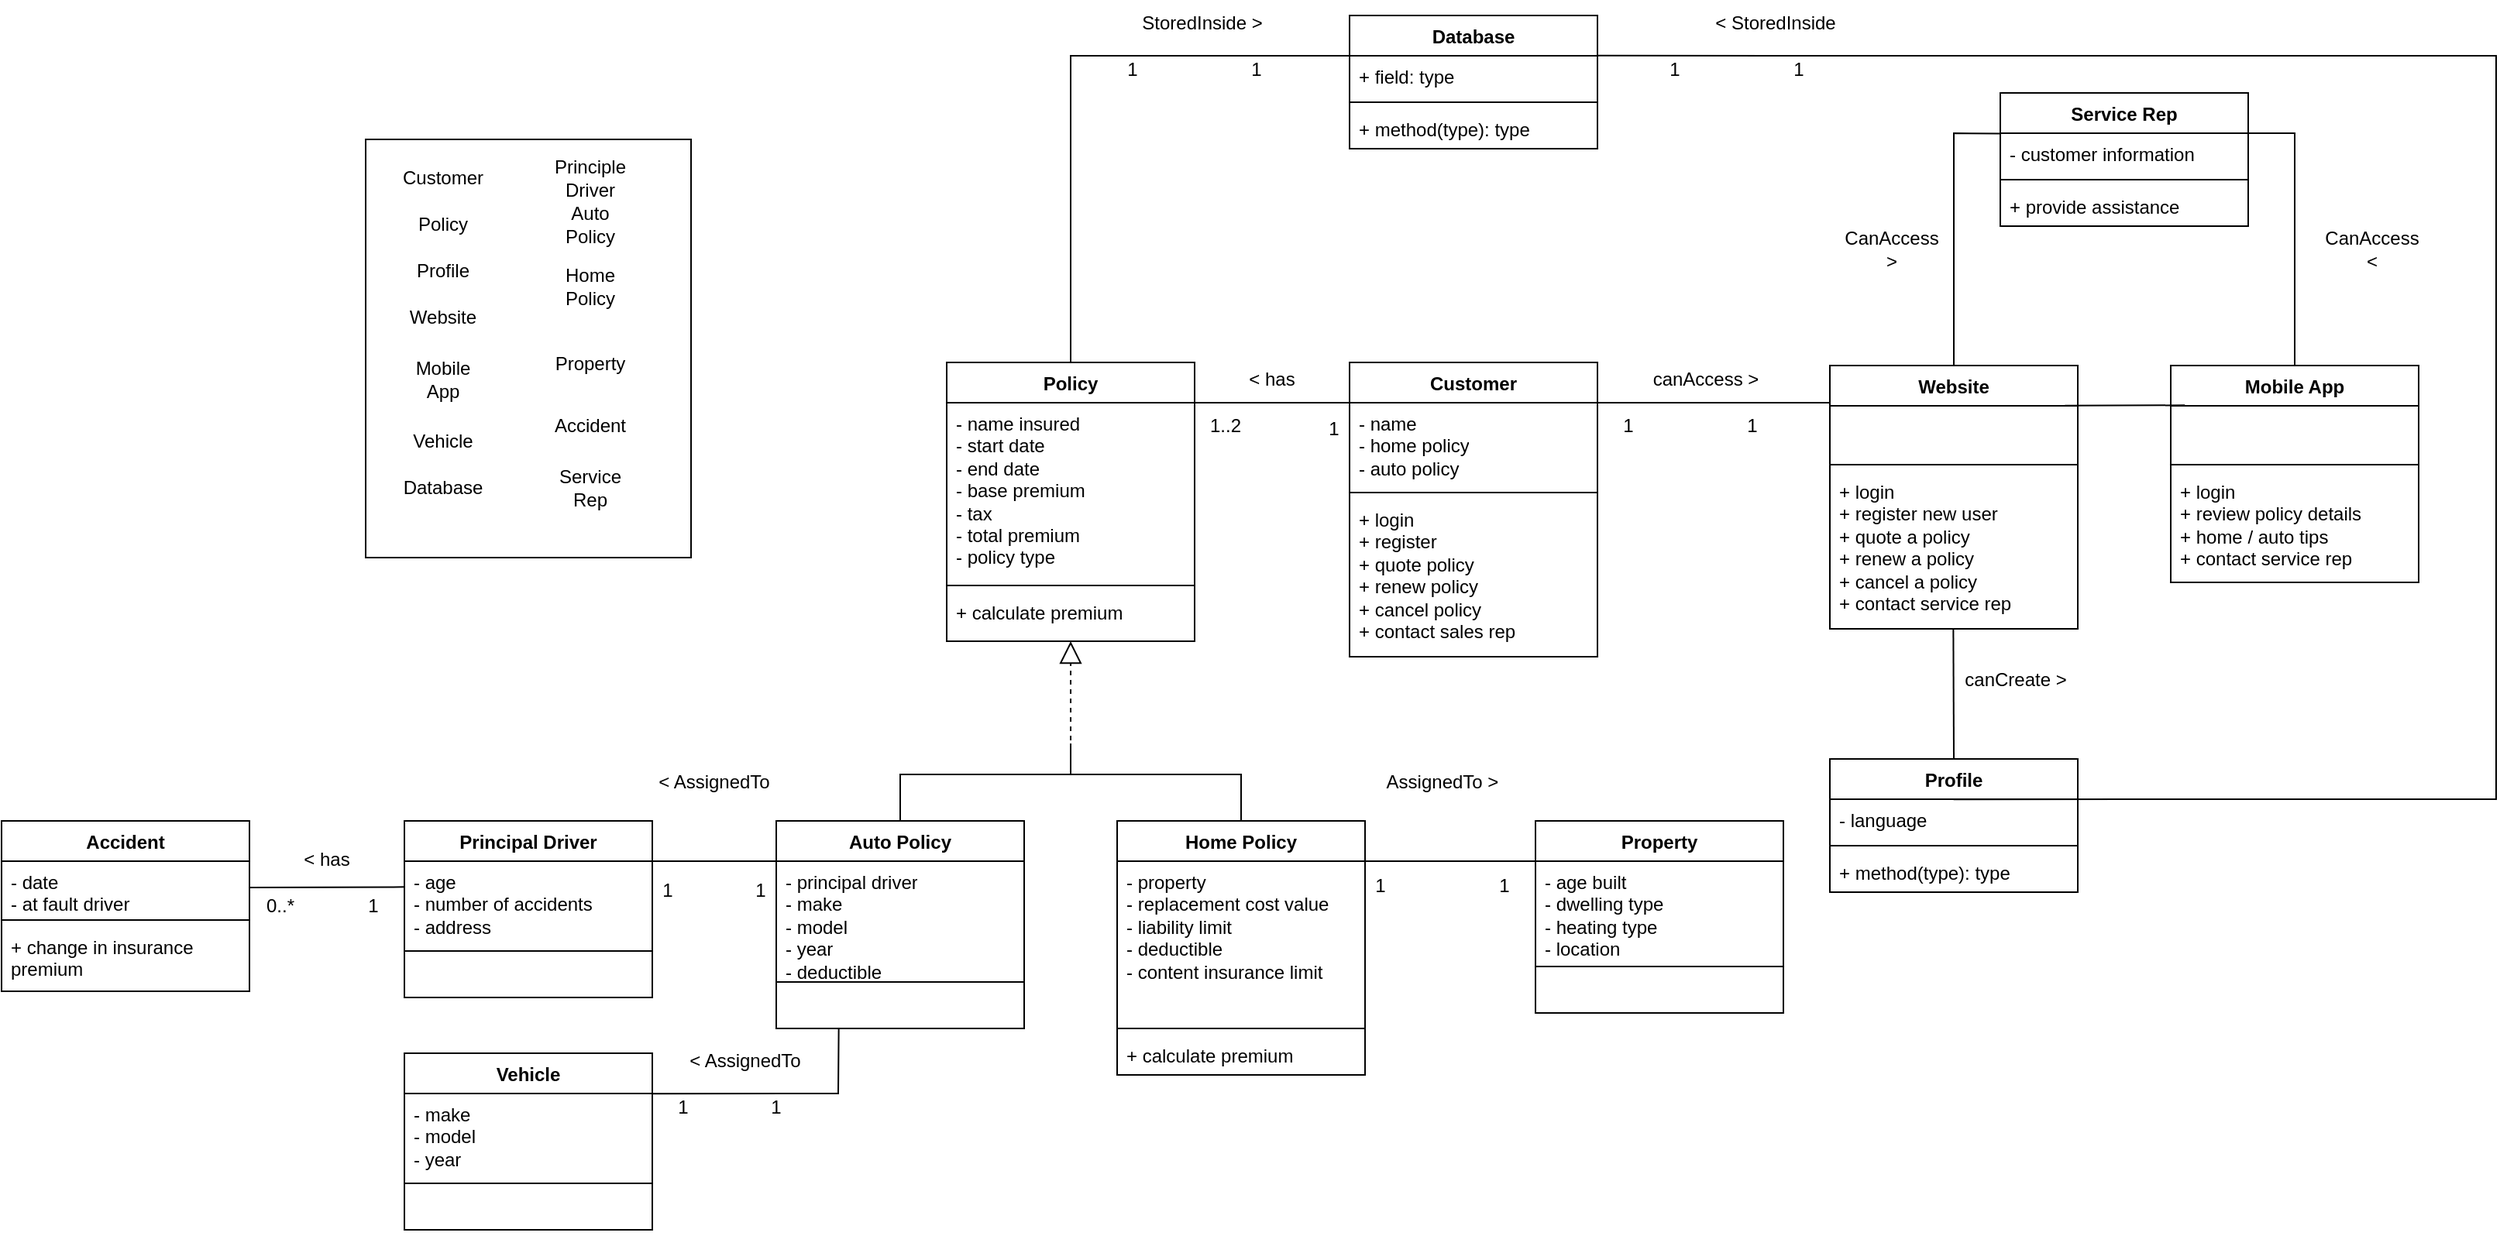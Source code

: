 <mxfile version="24.8.4">
  <diagram name="Page-1" id="Me7U7_8mTwCqDnl7A9CH">
    <mxGraphModel grid="1" page="1" gridSize="10" guides="1" tooltips="1" connect="1" arrows="1" fold="1" pageScale="1" pageWidth="850" pageHeight="1100" math="0" shadow="0">
      <root>
        <mxCell id="0" />
        <mxCell id="1" parent="0" />
        <mxCell id="Oie51b7RRHgQ4mlDYI3o-1" value="" style="rounded=0;whiteSpace=wrap;html=1;" vertex="1" parent="1">
          <mxGeometry x="545" y="-40" width="210" height="270" as="geometry" />
        </mxCell>
        <mxCell id="Oie51b7RRHgQ4mlDYI3o-2" value="Customer" style="text;html=1;align=center;verticalAlign=middle;whiteSpace=wrap;rounded=0;" vertex="1" parent="1">
          <mxGeometry x="565" y="-30" width="60" height="30" as="geometry" />
        </mxCell>
        <mxCell id="Oie51b7RRHgQ4mlDYI3o-3" value="Policy" style="text;html=1;align=center;verticalAlign=middle;whiteSpace=wrap;rounded=0;" vertex="1" parent="1">
          <mxGeometry x="565" width="60" height="30" as="geometry" />
        </mxCell>
        <mxCell id="Oie51b7RRHgQ4mlDYI3o-4" value="Profile" style="text;html=1;align=center;verticalAlign=middle;whiteSpace=wrap;rounded=0;" vertex="1" parent="1">
          <mxGeometry x="565" y="30" width="60" height="30" as="geometry" />
        </mxCell>
        <mxCell id="Oie51b7RRHgQ4mlDYI3o-6" value="Website" style="text;html=1;align=center;verticalAlign=middle;whiteSpace=wrap;rounded=0;" vertex="1" parent="1">
          <mxGeometry x="565" y="60" width="60" height="30" as="geometry" />
        </mxCell>
        <mxCell id="Oie51b7RRHgQ4mlDYI3o-8" value="Mobile App" style="text;html=1;align=center;verticalAlign=middle;whiteSpace=wrap;rounded=0;" vertex="1" parent="1">
          <mxGeometry x="565" y="100" width="60" height="30" as="geometry" />
        </mxCell>
        <mxCell id="Oie51b7RRHgQ4mlDYI3o-10" value="Vehicle" style="text;html=1;align=center;verticalAlign=middle;whiteSpace=wrap;rounded=0;" vertex="1" parent="1">
          <mxGeometry x="565" y="140" width="60" height="30" as="geometry" />
        </mxCell>
        <mxCell id="Oie51b7RRHgQ4mlDYI3o-11" value="Database" style="text;html=1;align=center;verticalAlign=middle;whiteSpace=wrap;rounded=0;" vertex="1" parent="1">
          <mxGeometry x="565" y="170" width="60" height="30" as="geometry" />
        </mxCell>
        <mxCell id="Oie51b7RRHgQ4mlDYI3o-15" value="Principle Driver" style="text;html=1;align=center;verticalAlign=middle;whiteSpace=wrap;rounded=0;" vertex="1" parent="1">
          <mxGeometry x="660" y="-30" width="60" height="30" as="geometry" />
        </mxCell>
        <mxCell id="Oie51b7RRHgQ4mlDYI3o-16" value="Service Rep" style="text;html=1;align=center;verticalAlign=middle;whiteSpace=wrap;rounded=0;" vertex="1" parent="1">
          <mxGeometry x="660" y="170" width="60" height="30" as="geometry" />
        </mxCell>
        <mxCell id="Oie51b7RRHgQ4mlDYI3o-17" value="Auto Policy" style="text;html=1;align=center;verticalAlign=middle;whiteSpace=wrap;rounded=0;" vertex="1" parent="1">
          <mxGeometry x="660" width="60" height="30" as="geometry" />
        </mxCell>
        <mxCell id="Oie51b7RRHgQ4mlDYI3o-18" value="Home Policy" style="text;html=1;align=center;verticalAlign=middle;whiteSpace=wrap;rounded=0;" vertex="1" parent="1">
          <mxGeometry x="660" y="40" width="60" height="30" as="geometry" />
        </mxCell>
        <mxCell id="Oie51b7RRHgQ4mlDYI3o-20" value="Property" style="text;html=1;align=center;verticalAlign=middle;whiteSpace=wrap;rounded=0;" vertex="1" parent="1">
          <mxGeometry x="660" y="90" width="60" height="30" as="geometry" />
        </mxCell>
        <mxCell id="Oie51b7RRHgQ4mlDYI3o-21" value="Accident" style="text;html=1;align=center;verticalAlign=middle;whiteSpace=wrap;rounded=0;" vertex="1" parent="1">
          <mxGeometry x="660" y="130" width="60" height="30" as="geometry" />
        </mxCell>
        <mxCell id="Oie51b7RRHgQ4mlDYI3o-22" value="Policy" style="swimlane;fontStyle=1;align=center;verticalAlign=top;childLayout=stackLayout;horizontal=1;startSize=26;horizontalStack=0;resizeParent=1;resizeParentMax=0;resizeLast=0;collapsible=1;marginBottom=0;whiteSpace=wrap;html=1;" vertex="1" parent="1">
          <mxGeometry x="920" y="104" width="160" height="180" as="geometry" />
        </mxCell>
        <mxCell id="Oie51b7RRHgQ4mlDYI3o-23" value="&lt;div&gt;- name insured&lt;/div&gt;&lt;div&gt;- start date&lt;/div&gt;&lt;div&gt;- end date&lt;/div&gt;&lt;div&gt;- base premium&lt;/div&gt;&lt;div&gt;- tax&lt;/div&gt;&lt;div&gt;- total premium&lt;/div&gt;&lt;div&gt;- policy type&lt;br&gt;&lt;/div&gt;" style="text;strokeColor=none;fillColor=none;align=left;verticalAlign=top;spacingLeft=4;spacingRight=4;overflow=hidden;rotatable=0;points=[[0,0.5],[1,0.5]];portConstraint=eastwest;whiteSpace=wrap;html=1;" vertex="1" parent="Oie51b7RRHgQ4mlDYI3o-22">
          <mxGeometry y="26" width="160" height="114" as="geometry" />
        </mxCell>
        <mxCell id="Oie51b7RRHgQ4mlDYI3o-24" value="" style="line;strokeWidth=1;fillColor=none;align=left;verticalAlign=middle;spacingTop=-1;spacingLeft=3;spacingRight=3;rotatable=0;labelPosition=right;points=[];portConstraint=eastwest;strokeColor=inherit;" vertex="1" parent="Oie51b7RRHgQ4mlDYI3o-22">
          <mxGeometry y="140" width="160" height="8" as="geometry" />
        </mxCell>
        <mxCell id="Oie51b7RRHgQ4mlDYI3o-25" value="+ calculate premium" style="text;strokeColor=none;fillColor=none;align=left;verticalAlign=top;spacingLeft=4;spacingRight=4;overflow=hidden;rotatable=0;points=[[0,0.5],[1,0.5]];portConstraint=eastwest;whiteSpace=wrap;html=1;" vertex="1" parent="Oie51b7RRHgQ4mlDYI3o-22">
          <mxGeometry y="148" width="160" height="32" as="geometry" />
        </mxCell>
        <mxCell id="Oie51b7RRHgQ4mlDYI3o-26" value="Customer" style="swimlane;fontStyle=1;align=center;verticalAlign=top;childLayout=stackLayout;horizontal=1;startSize=26;horizontalStack=0;resizeParent=1;resizeParentMax=0;resizeLast=0;collapsible=1;marginBottom=0;whiteSpace=wrap;html=1;" vertex="1" parent="1">
          <mxGeometry x="1180" y="104" width="160" height="190" as="geometry" />
        </mxCell>
        <mxCell id="Oie51b7RRHgQ4mlDYI3o-27" value="&lt;div&gt;- name&lt;br&gt;&lt;/div&gt;&lt;div&gt;- home policy&lt;/div&gt;&lt;div&gt;- auto policy&lt;br&gt;&lt;/div&gt;&lt;div&gt;&lt;br&gt;&lt;/div&gt;&lt;div&gt;&lt;br&gt;&lt;/div&gt;" style="text;strokeColor=none;fillColor=none;align=left;verticalAlign=top;spacingLeft=4;spacingRight=4;overflow=hidden;rotatable=0;points=[[0,0.5],[1,0.5]];portConstraint=eastwest;whiteSpace=wrap;html=1;" vertex="1" parent="Oie51b7RRHgQ4mlDYI3o-26">
          <mxGeometry y="26" width="160" height="54" as="geometry" />
        </mxCell>
        <mxCell id="Oie51b7RRHgQ4mlDYI3o-28" value="" style="line;strokeWidth=1;fillColor=none;align=left;verticalAlign=middle;spacingTop=-1;spacingLeft=3;spacingRight=3;rotatable=0;labelPosition=right;points=[];portConstraint=eastwest;strokeColor=inherit;" vertex="1" parent="Oie51b7RRHgQ4mlDYI3o-26">
          <mxGeometry y="80" width="160" height="8" as="geometry" />
        </mxCell>
        <mxCell id="Oie51b7RRHgQ4mlDYI3o-29" value="&lt;div&gt;+ login&lt;/div&gt;&lt;div&gt;+ register&lt;/div&gt;&lt;div&gt;+ quote policy&lt;/div&gt;&lt;div&gt;+ renew policy&lt;br&gt;&lt;/div&gt;&lt;div&gt;+ cancel policy&lt;/div&gt;+ contact sales rep" style="text;strokeColor=none;fillColor=none;align=left;verticalAlign=top;spacingLeft=4;spacingRight=4;overflow=hidden;rotatable=0;points=[[0,0.5],[1,0.5]];portConstraint=eastwest;whiteSpace=wrap;html=1;" vertex="1" parent="Oie51b7RRHgQ4mlDYI3o-26">
          <mxGeometry y="88" width="160" height="102" as="geometry" />
        </mxCell>
        <mxCell id="Oie51b7RRHgQ4mlDYI3o-30" value="Profile" style="swimlane;fontStyle=1;align=center;verticalAlign=top;childLayout=stackLayout;horizontal=1;startSize=26;horizontalStack=0;resizeParent=1;resizeParentMax=0;resizeLast=0;collapsible=1;marginBottom=0;whiteSpace=wrap;html=1;" vertex="1" parent="1">
          <mxGeometry x="1490" y="360" width="160" height="86" as="geometry" />
        </mxCell>
        <mxCell id="Oie51b7RRHgQ4mlDYI3o-31" value="- language" style="text;strokeColor=none;fillColor=none;align=left;verticalAlign=top;spacingLeft=4;spacingRight=4;overflow=hidden;rotatable=0;points=[[0,0.5],[1,0.5]];portConstraint=eastwest;whiteSpace=wrap;html=1;" vertex="1" parent="Oie51b7RRHgQ4mlDYI3o-30">
          <mxGeometry y="26" width="160" height="26" as="geometry" />
        </mxCell>
        <mxCell id="Oie51b7RRHgQ4mlDYI3o-32" value="" style="line;strokeWidth=1;fillColor=none;align=left;verticalAlign=middle;spacingTop=-1;spacingLeft=3;spacingRight=3;rotatable=0;labelPosition=right;points=[];portConstraint=eastwest;strokeColor=inherit;" vertex="1" parent="Oie51b7RRHgQ4mlDYI3o-30">
          <mxGeometry y="52" width="160" height="8" as="geometry" />
        </mxCell>
        <mxCell id="Oie51b7RRHgQ4mlDYI3o-33" value="+ method(type): type" style="text;strokeColor=none;fillColor=none;align=left;verticalAlign=top;spacingLeft=4;spacingRight=4;overflow=hidden;rotatable=0;points=[[0,0.5],[1,0.5]];portConstraint=eastwest;whiteSpace=wrap;html=1;" vertex="1" parent="Oie51b7RRHgQ4mlDYI3o-30">
          <mxGeometry y="60" width="160" height="26" as="geometry" />
        </mxCell>
        <mxCell id="Oie51b7RRHgQ4mlDYI3o-34" value="Accident" style="swimlane;fontStyle=1;align=center;verticalAlign=top;childLayout=stackLayout;horizontal=1;startSize=26;horizontalStack=0;resizeParent=1;resizeParentMax=0;resizeLast=0;collapsible=1;marginBottom=0;whiteSpace=wrap;html=1;" vertex="1" parent="1">
          <mxGeometry x="310" y="400" width="160" height="110" as="geometry" />
        </mxCell>
        <mxCell id="Oie51b7RRHgQ4mlDYI3o-35" value="&lt;div&gt;- date&lt;/div&gt;&lt;div&gt;- at fault driver&lt;/div&gt;&lt;div&gt;&lt;br&gt;&lt;/div&gt;" style="text;strokeColor=none;fillColor=none;align=left;verticalAlign=top;spacingLeft=4;spacingRight=4;overflow=hidden;rotatable=0;points=[[0,0.5],[1,0.5]];portConstraint=eastwest;whiteSpace=wrap;html=1;" vertex="1" parent="Oie51b7RRHgQ4mlDYI3o-34">
          <mxGeometry y="26" width="160" height="34" as="geometry" />
        </mxCell>
        <mxCell id="Oie51b7RRHgQ4mlDYI3o-36" value="" style="line;strokeWidth=1;fillColor=none;align=left;verticalAlign=middle;spacingTop=-1;spacingLeft=3;spacingRight=3;rotatable=0;labelPosition=right;points=[];portConstraint=eastwest;strokeColor=inherit;" vertex="1" parent="Oie51b7RRHgQ4mlDYI3o-34">
          <mxGeometry y="60" width="160" height="8" as="geometry" />
        </mxCell>
        <mxCell id="Oie51b7RRHgQ4mlDYI3o-37" value="+ change in insurance premium" style="text;strokeColor=none;fillColor=none;align=left;verticalAlign=top;spacingLeft=4;spacingRight=4;overflow=hidden;rotatable=0;points=[[0,0.5],[1,0.5]];portConstraint=eastwest;whiteSpace=wrap;html=1;" vertex="1" parent="Oie51b7RRHgQ4mlDYI3o-34">
          <mxGeometry y="68" width="160" height="42" as="geometry" />
        </mxCell>
        <mxCell id="Oie51b7RRHgQ4mlDYI3o-38" value="Service Rep" style="swimlane;fontStyle=1;align=center;verticalAlign=top;childLayout=stackLayout;horizontal=1;startSize=26;horizontalStack=0;resizeParent=1;resizeParentMax=0;resizeLast=0;collapsible=1;marginBottom=0;whiteSpace=wrap;html=1;" vertex="1" parent="1">
          <mxGeometry x="1600" y="-70" width="160" height="86" as="geometry" />
        </mxCell>
        <mxCell id="Oie51b7RRHgQ4mlDYI3o-39" value="- customer information" style="text;strokeColor=none;fillColor=none;align=left;verticalAlign=top;spacingLeft=4;spacingRight=4;overflow=hidden;rotatable=0;points=[[0,0.5],[1,0.5]];portConstraint=eastwest;whiteSpace=wrap;html=1;" vertex="1" parent="Oie51b7RRHgQ4mlDYI3o-38">
          <mxGeometry y="26" width="160" height="26" as="geometry" />
        </mxCell>
        <mxCell id="Oie51b7RRHgQ4mlDYI3o-40" value="" style="line;strokeWidth=1;fillColor=none;align=left;verticalAlign=middle;spacingTop=-1;spacingLeft=3;spacingRight=3;rotatable=0;labelPosition=right;points=[];portConstraint=eastwest;strokeColor=inherit;" vertex="1" parent="Oie51b7RRHgQ4mlDYI3o-38">
          <mxGeometry y="52" width="160" height="8" as="geometry" />
        </mxCell>
        <mxCell id="Oie51b7RRHgQ4mlDYI3o-41" value="+ provide assistance" style="text;strokeColor=none;fillColor=none;align=left;verticalAlign=top;spacingLeft=4;spacingRight=4;overflow=hidden;rotatable=0;points=[[0,0.5],[1,0.5]];portConstraint=eastwest;whiteSpace=wrap;html=1;" vertex="1" parent="Oie51b7RRHgQ4mlDYI3o-38">
          <mxGeometry y="60" width="160" height="26" as="geometry" />
        </mxCell>
        <mxCell id="Oie51b7RRHgQ4mlDYI3o-42" value="Database" style="swimlane;fontStyle=1;align=center;verticalAlign=top;childLayout=stackLayout;horizontal=1;startSize=26;horizontalStack=0;resizeParent=1;resizeParentMax=0;resizeLast=0;collapsible=1;marginBottom=0;whiteSpace=wrap;html=1;" vertex="1" parent="1">
          <mxGeometry x="1180" y="-120" width="160" height="86" as="geometry" />
        </mxCell>
        <mxCell id="Oie51b7RRHgQ4mlDYI3o-43" value="+ field: type" style="text;strokeColor=none;fillColor=none;align=left;verticalAlign=top;spacingLeft=4;spacingRight=4;overflow=hidden;rotatable=0;points=[[0,0.5],[1,0.5]];portConstraint=eastwest;whiteSpace=wrap;html=1;" vertex="1" parent="Oie51b7RRHgQ4mlDYI3o-42">
          <mxGeometry y="26" width="160" height="26" as="geometry" />
        </mxCell>
        <mxCell id="Oie51b7RRHgQ4mlDYI3o-44" value="" style="line;strokeWidth=1;fillColor=none;align=left;verticalAlign=middle;spacingTop=-1;spacingLeft=3;spacingRight=3;rotatable=0;labelPosition=right;points=[];portConstraint=eastwest;strokeColor=inherit;" vertex="1" parent="Oie51b7RRHgQ4mlDYI3o-42">
          <mxGeometry y="52" width="160" height="8" as="geometry" />
        </mxCell>
        <mxCell id="Oie51b7RRHgQ4mlDYI3o-45" value="+ method(type): type" style="text;strokeColor=none;fillColor=none;align=left;verticalAlign=top;spacingLeft=4;spacingRight=4;overflow=hidden;rotatable=0;points=[[0,0.5],[1,0.5]];portConstraint=eastwest;whiteSpace=wrap;html=1;" vertex="1" parent="Oie51b7RRHgQ4mlDYI3o-42">
          <mxGeometry y="60" width="160" height="26" as="geometry" />
        </mxCell>
        <mxCell id="Oie51b7RRHgQ4mlDYI3o-46" value="Auto Policy" style="swimlane;fontStyle=1;align=center;verticalAlign=top;childLayout=stackLayout;horizontal=1;startSize=26;horizontalStack=0;resizeParent=1;resizeParentMax=0;resizeLast=0;collapsible=1;marginBottom=0;whiteSpace=wrap;html=1;" vertex="1" parent="1">
          <mxGeometry x="810" y="400" width="160" height="134" as="geometry" />
        </mxCell>
        <mxCell id="Oie51b7RRHgQ4mlDYI3o-47" value="&lt;div&gt;- principal driver&lt;/div&gt;&lt;div&gt;- make&lt;/div&gt;&lt;div&gt;- model&lt;/div&gt;&lt;div&gt;- year&lt;br&gt;&lt;/div&gt;&lt;div&gt;-&amp;nbsp;&lt;span style=&quot;background-color: initial;&quot;&gt;deductible&lt;/span&gt;&lt;/div&gt;" style="text;strokeColor=none;fillColor=none;align=left;verticalAlign=top;spacingLeft=4;spacingRight=4;overflow=hidden;rotatable=0;points=[[0,0.5],[1,0.5]];portConstraint=eastwest;whiteSpace=wrap;html=1;" vertex="1" parent="Oie51b7RRHgQ4mlDYI3o-46">
          <mxGeometry y="26" width="160" height="74" as="geometry" />
        </mxCell>
        <mxCell id="Oie51b7RRHgQ4mlDYI3o-48" value="" style="line;strokeWidth=1;fillColor=none;align=left;verticalAlign=middle;spacingTop=-1;spacingLeft=3;spacingRight=3;rotatable=0;labelPosition=right;points=[];portConstraint=eastwest;strokeColor=inherit;" vertex="1" parent="Oie51b7RRHgQ4mlDYI3o-46">
          <mxGeometry y="100" width="160" height="8" as="geometry" />
        </mxCell>
        <mxCell id="Oie51b7RRHgQ4mlDYI3o-49" value="&amp;nbsp;" style="text;strokeColor=none;fillColor=none;align=left;verticalAlign=top;spacingLeft=4;spacingRight=4;overflow=hidden;rotatable=0;points=[[0,0.5],[1,0.5]];portConstraint=eastwest;whiteSpace=wrap;html=1;" vertex="1" parent="Oie51b7RRHgQ4mlDYI3o-46">
          <mxGeometry y="108" width="160" height="26" as="geometry" />
        </mxCell>
        <mxCell id="Oie51b7RRHgQ4mlDYI3o-50" value="Home Policy" style="swimlane;fontStyle=1;align=center;verticalAlign=top;childLayout=stackLayout;horizontal=1;startSize=26;horizontalStack=0;resizeParent=1;resizeParentMax=0;resizeLast=0;collapsible=1;marginBottom=0;whiteSpace=wrap;html=1;" vertex="1" parent="1">
          <mxGeometry x="1030" y="400" width="160" height="164" as="geometry" />
        </mxCell>
        <mxCell id="Oie51b7RRHgQ4mlDYI3o-51" value="&lt;div&gt;- property&lt;/div&gt;&lt;div&gt;- replacement cost value&lt;/div&gt;&lt;div&gt;- liability limit&lt;/div&gt;&lt;div&gt;- deductible&lt;/div&gt;&lt;div&gt;- content insurance limit&lt;/div&gt;" style="text;strokeColor=none;fillColor=none;align=left;verticalAlign=top;spacingLeft=4;spacingRight=4;overflow=hidden;rotatable=0;points=[[0,0.5],[1,0.5]];portConstraint=eastwest;whiteSpace=wrap;html=1;" vertex="1" parent="Oie51b7RRHgQ4mlDYI3o-50">
          <mxGeometry y="26" width="160" height="104" as="geometry" />
        </mxCell>
        <mxCell id="Oie51b7RRHgQ4mlDYI3o-52" value="" style="line;strokeWidth=1;fillColor=none;align=left;verticalAlign=middle;spacingTop=-1;spacingLeft=3;spacingRight=3;rotatable=0;labelPosition=right;points=[];portConstraint=eastwest;strokeColor=inherit;" vertex="1" parent="Oie51b7RRHgQ4mlDYI3o-50">
          <mxGeometry y="130" width="160" height="8" as="geometry" />
        </mxCell>
        <mxCell id="Oie51b7RRHgQ4mlDYI3o-53" value="&lt;div&gt;+ calculate premium&lt;/div&gt;" style="text;strokeColor=none;fillColor=none;align=left;verticalAlign=top;spacingLeft=4;spacingRight=4;overflow=hidden;rotatable=0;points=[[0,0.5],[1,0.5]];portConstraint=eastwest;whiteSpace=wrap;html=1;" vertex="1" parent="Oie51b7RRHgQ4mlDYI3o-50">
          <mxGeometry y="138" width="160" height="26" as="geometry" />
        </mxCell>
        <mxCell id="Oie51b7RRHgQ4mlDYI3o-54" value="" style="endArrow=block;dashed=1;endFill=0;endSize=12;html=1;rounded=0;entryX=0.5;entryY=1;entryDx=0;entryDy=0;exitX=0.5;exitY=0;exitDx=0;exitDy=0;" edge="1" parent="1" source="Oie51b7RRHgQ4mlDYI3o-46" target="Oie51b7RRHgQ4mlDYI3o-22">
          <mxGeometry width="160" relative="1" as="geometry">
            <mxPoint x="830" y="360" as="sourcePoint" />
            <mxPoint x="990" y="360" as="targetPoint" />
            <Array as="points">
              <mxPoint x="890" y="370" />
              <mxPoint x="1000" y="370" />
            </Array>
          </mxGeometry>
        </mxCell>
        <mxCell id="Oie51b7RRHgQ4mlDYI3o-56" value="" style="endArrow=none;html=1;rounded=0;exitX=0.5;exitY=0;exitDx=0;exitDy=0;" edge="1" parent="1" source="Oie51b7RRHgQ4mlDYI3o-46">
          <mxGeometry width="50" height="50" relative="1" as="geometry">
            <mxPoint x="750" y="380" as="sourcePoint" />
            <mxPoint x="1000" y="350" as="targetPoint" />
            <Array as="points">
              <mxPoint x="890" y="370" />
              <mxPoint x="1000" y="370" />
            </Array>
          </mxGeometry>
        </mxCell>
        <mxCell id="Oie51b7RRHgQ4mlDYI3o-57" value="" style="endArrow=none;html=1;rounded=0;exitX=0.5;exitY=0;exitDx=0;exitDy=0;" edge="1" parent="1" source="Oie51b7RRHgQ4mlDYI3o-50">
          <mxGeometry width="50" height="50" relative="1" as="geometry">
            <mxPoint x="1020" y="380" as="sourcePoint" />
            <mxPoint x="1000" y="350" as="targetPoint" />
            <Array as="points">
              <mxPoint x="1110" y="370" />
              <mxPoint x="1000" y="370" />
            </Array>
          </mxGeometry>
        </mxCell>
        <mxCell id="Oie51b7RRHgQ4mlDYI3o-73" value="Website" style="swimlane;fontStyle=1;align=center;verticalAlign=top;childLayout=stackLayout;horizontal=1;startSize=26;horizontalStack=0;resizeParent=1;resizeParentMax=0;resizeLast=0;collapsible=1;marginBottom=0;whiteSpace=wrap;html=1;" vertex="1" parent="1">
          <mxGeometry x="1490" y="106" width="160" height="170" as="geometry" />
        </mxCell>
        <mxCell id="Oie51b7RRHgQ4mlDYI3o-74" value="&amp;nbsp;" style="text;strokeColor=none;fillColor=none;align=left;verticalAlign=top;spacingLeft=4;spacingRight=4;overflow=hidden;rotatable=0;points=[[0,0.5],[1,0.5]];portConstraint=eastwest;whiteSpace=wrap;html=1;" vertex="1" parent="Oie51b7RRHgQ4mlDYI3o-73">
          <mxGeometry y="26" width="160" height="34" as="geometry" />
        </mxCell>
        <mxCell id="Oie51b7RRHgQ4mlDYI3o-75" value="" style="line;strokeWidth=1;fillColor=none;align=left;verticalAlign=middle;spacingTop=-1;spacingLeft=3;spacingRight=3;rotatable=0;labelPosition=right;points=[];portConstraint=eastwest;strokeColor=inherit;" vertex="1" parent="Oie51b7RRHgQ4mlDYI3o-73">
          <mxGeometry y="60" width="160" height="8" as="geometry" />
        </mxCell>
        <mxCell id="Oie51b7RRHgQ4mlDYI3o-76" value="&lt;div&gt;+ login&lt;/div&gt;&lt;div&gt;+ register new user&lt;/div&gt;&lt;div&gt;+ quote a policy&lt;/div&gt;&lt;div&gt;+ renew a policy&lt;/div&gt;&lt;div&gt;+ cancel a policy&lt;/div&gt;&lt;div&gt;+ contact service rep&lt;br&gt;&lt;/div&gt;" style="text;strokeColor=none;fillColor=none;align=left;verticalAlign=top;spacingLeft=4;spacingRight=4;overflow=hidden;rotatable=0;points=[[0,0.5],[1,0.5]];portConstraint=eastwest;whiteSpace=wrap;html=1;" vertex="1" parent="Oie51b7RRHgQ4mlDYI3o-73">
          <mxGeometry y="68" width="160" height="102" as="geometry" />
        </mxCell>
        <mxCell id="Oie51b7RRHgQ4mlDYI3o-77" value="Mobile App" style="swimlane;fontStyle=1;align=center;verticalAlign=top;childLayout=stackLayout;horizontal=1;startSize=26;horizontalStack=0;resizeParent=1;resizeParentMax=0;resizeLast=0;collapsible=1;marginBottom=0;whiteSpace=wrap;html=1;" vertex="1" parent="1">
          <mxGeometry x="1710" y="106" width="160" height="140" as="geometry" />
        </mxCell>
        <mxCell id="Oie51b7RRHgQ4mlDYI3o-78" value="&amp;nbsp;" style="text;strokeColor=none;fillColor=none;align=left;verticalAlign=top;spacingLeft=4;spacingRight=4;overflow=hidden;rotatable=0;points=[[0,0.5],[1,0.5]];portConstraint=eastwest;whiteSpace=wrap;html=1;" vertex="1" parent="Oie51b7RRHgQ4mlDYI3o-77">
          <mxGeometry y="26" width="160" height="34" as="geometry" />
        </mxCell>
        <mxCell id="Oie51b7RRHgQ4mlDYI3o-79" value="" style="line;strokeWidth=1;fillColor=none;align=left;verticalAlign=middle;spacingTop=-1;spacingLeft=3;spacingRight=3;rotatable=0;labelPosition=right;points=[];portConstraint=eastwest;strokeColor=inherit;" vertex="1" parent="Oie51b7RRHgQ4mlDYI3o-77">
          <mxGeometry y="60" width="160" height="8" as="geometry" />
        </mxCell>
        <mxCell id="Oie51b7RRHgQ4mlDYI3o-80" value="&lt;div&gt;+ login&lt;/div&gt;&lt;div&gt;+ review policy details&lt;/div&gt;&lt;div&gt;+ home / auto tips&lt;/div&gt;&lt;div&gt;+ contact service rep&lt;br&gt;&lt;/div&gt;" style="text;strokeColor=none;fillColor=none;align=left;verticalAlign=top;spacingLeft=4;spacingRight=4;overflow=hidden;rotatable=0;points=[[0,0.5],[1,0.5]];portConstraint=eastwest;whiteSpace=wrap;html=1;" vertex="1" parent="Oie51b7RRHgQ4mlDYI3o-77">
          <mxGeometry y="68" width="160" height="72" as="geometry" />
        </mxCell>
        <mxCell id="Oie51b7RRHgQ4mlDYI3o-81" value="Property" style="swimlane;fontStyle=1;align=center;verticalAlign=top;childLayout=stackLayout;horizontal=1;startSize=26;horizontalStack=0;resizeParent=1;resizeParentMax=0;resizeLast=0;collapsible=1;marginBottom=0;whiteSpace=wrap;html=1;" vertex="1" parent="1">
          <mxGeometry x="1300" y="400" width="160" height="124" as="geometry" />
        </mxCell>
        <mxCell id="Oie51b7RRHgQ4mlDYI3o-82" value="&lt;div&gt;- age built&lt;/div&gt;&lt;div&gt;- dwelling type&lt;/div&gt;&lt;div&gt;- heating type&lt;/div&gt;&lt;div&gt;- location&lt;br&gt;&lt;/div&gt;" style="text;strokeColor=none;fillColor=none;align=left;verticalAlign=top;spacingLeft=4;spacingRight=4;overflow=hidden;rotatable=0;points=[[0,0.5],[1,0.5]];portConstraint=eastwest;whiteSpace=wrap;html=1;" vertex="1" parent="Oie51b7RRHgQ4mlDYI3o-81">
          <mxGeometry y="26" width="160" height="64" as="geometry" />
        </mxCell>
        <mxCell id="Oie51b7RRHgQ4mlDYI3o-83" value="" style="line;strokeWidth=1;fillColor=none;align=left;verticalAlign=middle;spacingTop=-1;spacingLeft=3;spacingRight=3;rotatable=0;labelPosition=right;points=[];portConstraint=eastwest;strokeColor=inherit;" vertex="1" parent="Oie51b7RRHgQ4mlDYI3o-81">
          <mxGeometry y="90" width="160" height="8" as="geometry" />
        </mxCell>
        <mxCell id="Oie51b7RRHgQ4mlDYI3o-84" value="&amp;nbsp;" style="text;strokeColor=none;fillColor=none;align=left;verticalAlign=top;spacingLeft=4;spacingRight=4;overflow=hidden;rotatable=0;points=[[0,0.5],[1,0.5]];portConstraint=eastwest;whiteSpace=wrap;html=1;" vertex="1" parent="Oie51b7RRHgQ4mlDYI3o-81">
          <mxGeometry y="98" width="160" height="26" as="geometry" />
        </mxCell>
        <mxCell id="Oie51b7RRHgQ4mlDYI3o-85" value="Principal Driver" style="swimlane;fontStyle=1;align=center;verticalAlign=top;childLayout=stackLayout;horizontal=1;startSize=26;horizontalStack=0;resizeParent=1;resizeParentMax=0;resizeLast=0;collapsible=1;marginBottom=0;whiteSpace=wrap;html=1;" vertex="1" parent="1">
          <mxGeometry x="570" y="400" width="160" height="114" as="geometry" />
        </mxCell>
        <mxCell id="Oie51b7RRHgQ4mlDYI3o-94" value="" style="endArrow=none;html=1;rounded=0;exitX=0.931;exitY=0;exitDx=0;exitDy=0;exitPerimeter=0;entryX=0.194;entryY=0;entryDx=0;entryDy=0;entryPerimeter=0;" edge="1" parent="Oie51b7RRHgQ4mlDYI3o-85">
          <mxGeometry width="50" height="50" relative="1" as="geometry">
            <mxPoint x="120" y="26" as="sourcePoint" />
            <mxPoint x="272" y="26" as="targetPoint" />
          </mxGeometry>
        </mxCell>
        <mxCell id="Oie51b7RRHgQ4mlDYI3o-86" value="&lt;div&gt;- age&lt;br&gt;&lt;/div&gt;&lt;div&gt;- number of accidents&lt;br&gt;&lt;/div&gt;&lt;div&gt;- address&lt;/div&gt;" style="text;strokeColor=none;fillColor=none;align=left;verticalAlign=top;spacingLeft=4;spacingRight=4;overflow=hidden;rotatable=0;points=[[0,0.5],[1,0.5]];portConstraint=eastwest;whiteSpace=wrap;html=1;" vertex="1" parent="Oie51b7RRHgQ4mlDYI3o-85">
          <mxGeometry y="26" width="160" height="54" as="geometry" />
        </mxCell>
        <mxCell id="Oie51b7RRHgQ4mlDYI3o-87" value="" style="line;strokeWidth=1;fillColor=none;align=left;verticalAlign=middle;spacingTop=-1;spacingLeft=3;spacingRight=3;rotatable=0;labelPosition=right;points=[];portConstraint=eastwest;strokeColor=inherit;" vertex="1" parent="Oie51b7RRHgQ4mlDYI3o-85">
          <mxGeometry y="80" width="160" height="8" as="geometry" />
        </mxCell>
        <mxCell id="Oie51b7RRHgQ4mlDYI3o-88" value="&amp;nbsp;" style="text;strokeColor=none;fillColor=none;align=left;verticalAlign=top;spacingLeft=4;spacingRight=4;overflow=hidden;rotatable=0;points=[[0,0.5],[1,0.5]];portConstraint=eastwest;whiteSpace=wrap;html=1;" vertex="1" parent="Oie51b7RRHgQ4mlDYI3o-85">
          <mxGeometry y="88" width="160" height="26" as="geometry" />
        </mxCell>
        <mxCell id="Oie51b7RRHgQ4mlDYI3o-89" value="Vehicle" style="swimlane;fontStyle=1;align=center;verticalAlign=top;childLayout=stackLayout;horizontal=1;startSize=26;horizontalStack=0;resizeParent=1;resizeParentMax=0;resizeLast=0;collapsible=1;marginBottom=0;whiteSpace=wrap;html=1;" vertex="1" parent="1">
          <mxGeometry x="570" y="550" width="160" height="114" as="geometry" />
        </mxCell>
        <mxCell id="Oie51b7RRHgQ4mlDYI3o-90" value="&lt;div&gt;- make&lt;/div&gt;&lt;div&gt;- model&lt;/div&gt;&lt;div&gt;- year&lt;br&gt;&lt;/div&gt;" style="text;strokeColor=none;fillColor=none;align=left;verticalAlign=top;spacingLeft=4;spacingRight=4;overflow=hidden;rotatable=0;points=[[0,0.5],[1,0.5]];portConstraint=eastwest;whiteSpace=wrap;html=1;" vertex="1" parent="Oie51b7RRHgQ4mlDYI3o-89">
          <mxGeometry y="26" width="160" height="54" as="geometry" />
        </mxCell>
        <mxCell id="Oie51b7RRHgQ4mlDYI3o-91" value="" style="line;strokeWidth=1;fillColor=none;align=left;verticalAlign=middle;spacingTop=-1;spacingLeft=3;spacingRight=3;rotatable=0;labelPosition=right;points=[];portConstraint=eastwest;strokeColor=inherit;" vertex="1" parent="Oie51b7RRHgQ4mlDYI3o-89">
          <mxGeometry y="80" width="160" height="8" as="geometry" />
        </mxCell>
        <mxCell id="Oie51b7RRHgQ4mlDYI3o-92" value="&amp;nbsp;" style="text;strokeColor=none;fillColor=none;align=left;verticalAlign=top;spacingLeft=4;spacingRight=4;overflow=hidden;rotatable=0;points=[[0,0.5],[1,0.5]];portConstraint=eastwest;whiteSpace=wrap;html=1;" vertex="1" parent="Oie51b7RRHgQ4mlDYI3o-89">
          <mxGeometry y="88" width="160" height="26" as="geometry" />
        </mxCell>
        <mxCell id="Oie51b7RRHgQ4mlDYI3o-93" value="" style="endArrow=none;html=1;rounded=0;exitX=0.931;exitY=0;exitDx=0;exitDy=0;exitPerimeter=0;entryX=0.194;entryY=0;entryDx=0;entryDy=0;entryPerimeter=0;" edge="1" parent="1" source="Oie51b7RRHgQ4mlDYI3o-51" target="Oie51b7RRHgQ4mlDYI3o-82">
          <mxGeometry width="50" height="50" relative="1" as="geometry">
            <mxPoint x="1200" y="430" as="sourcePoint" />
            <mxPoint x="1250" y="380" as="targetPoint" />
          </mxGeometry>
        </mxCell>
        <mxCell id="Oie51b7RRHgQ4mlDYI3o-95" value="" style="endArrow=none;html=1;rounded=0;exitX=1;exitY=0.5;exitDx=0;exitDy=0;entryX=0;entryY=0.309;entryDx=0;entryDy=0;entryPerimeter=0;" edge="1" parent="1" source="Oie51b7RRHgQ4mlDYI3o-35" target="Oie51b7RRHgQ4mlDYI3o-86">
          <mxGeometry width="50" height="50" relative="1" as="geometry">
            <mxPoint x="920" y="460" as="sourcePoint" />
            <mxPoint x="970" y="410" as="targetPoint" />
          </mxGeometry>
        </mxCell>
        <mxCell id="Oie51b7RRHgQ4mlDYI3o-97" value="&amp;lt; has" style="text;html=1;align=center;verticalAlign=middle;whiteSpace=wrap;rounded=0;" vertex="1" parent="1">
          <mxGeometry x="490" y="410" width="60" height="30" as="geometry" />
        </mxCell>
        <mxCell id="Oie51b7RRHgQ4mlDYI3o-98" value="" style="endArrow=none;html=1;rounded=0;exitX=0.972;exitY=-0.005;exitDx=0;exitDy=0;exitPerimeter=0;entryX=0.072;entryY=-0.011;entryDx=0;entryDy=0;entryPerimeter=0;" edge="1" parent="1">
          <mxGeometry width="50" height="50" relative="1" as="geometry">
            <mxPoint x="1064" y="130.02" as="sourcePoint" />
            <mxPoint x="1180" y="129.996" as="targetPoint" />
          </mxGeometry>
        </mxCell>
        <mxCell id="Oie51b7RRHgQ4mlDYI3o-99" value="&amp;lt; has" style="text;html=1;align=center;verticalAlign=middle;whiteSpace=wrap;rounded=0;" vertex="1" parent="1">
          <mxGeometry x="1100" y="100" width="60" height="30" as="geometry" />
        </mxCell>
        <mxCell id="Oie51b7RRHgQ4mlDYI3o-100" value="" style="endArrow=none;html=1;rounded=0;exitX=0.972;exitY=-0.005;exitDx=0;exitDy=0;exitPerimeter=0;entryX=0.003;entryY=-0.058;entryDx=0;entryDy=0;entryPerimeter=0;" edge="1" parent="1" target="Oie51b7RRHgQ4mlDYI3o-74">
          <mxGeometry width="50" height="50" relative="1" as="geometry">
            <mxPoint x="1340" y="130.02" as="sourcePoint" />
            <mxPoint x="1456" y="129.996" as="targetPoint" />
          </mxGeometry>
        </mxCell>
        <mxCell id="Oie51b7RRHgQ4mlDYI3o-101" value="canAccess &amp;gt;" style="text;html=1;align=center;verticalAlign=middle;whiteSpace=wrap;rounded=0;" vertex="1" parent="1">
          <mxGeometry x="1370" y="100" width="80" height="30" as="geometry" />
        </mxCell>
        <mxCell id="Oie51b7RRHgQ4mlDYI3o-102" value="1" style="text;html=1;align=center;verticalAlign=middle;whiteSpace=wrap;rounded=0;" vertex="1" parent="1">
          <mxGeometry x="1410" y="130" width="60" height="30" as="geometry" />
        </mxCell>
        <mxCell id="Oie51b7RRHgQ4mlDYI3o-103" value="1" style="text;html=1;align=center;verticalAlign=middle;whiteSpace=wrap;rounded=0;" vertex="1" parent="1">
          <mxGeometry x="1330" y="130" width="60" height="30" as="geometry" />
        </mxCell>
        <mxCell id="Oie51b7RRHgQ4mlDYI3o-104" value="1" style="text;html=1;align=center;verticalAlign=middle;whiteSpace=wrap;rounded=0;" vertex="1" parent="1">
          <mxGeometry x="1140" y="132" width="60" height="30" as="geometry" />
        </mxCell>
        <mxCell id="Oie51b7RRHgQ4mlDYI3o-105" value="1..2" style="text;html=1;align=center;verticalAlign=middle;whiteSpace=wrap;rounded=0;" vertex="1" parent="1">
          <mxGeometry x="1070" y="130" width="60" height="30" as="geometry" />
        </mxCell>
        <mxCell id="Oie51b7RRHgQ4mlDYI3o-109" value="1" style="text;html=1;align=center;verticalAlign=middle;whiteSpace=wrap;rounded=0;" vertex="1" parent="1">
          <mxGeometry x="520" y="440" width="60" height="30" as="geometry" />
        </mxCell>
        <mxCell id="Oie51b7RRHgQ4mlDYI3o-110" value="0..*" style="text;html=1;align=center;verticalAlign=middle;whiteSpace=wrap;rounded=0;" vertex="1" parent="1">
          <mxGeometry x="460" y="440" width="60" height="30" as="geometry" />
        </mxCell>
        <mxCell id="Oie51b7RRHgQ4mlDYI3o-112" value="1" style="text;html=1;align=center;verticalAlign=middle;whiteSpace=wrap;rounded=0;" vertex="1" parent="1">
          <mxGeometry x="1250" y="427" width="60" height="30" as="geometry" />
        </mxCell>
        <mxCell id="Oie51b7RRHgQ4mlDYI3o-113" value="1" style="text;html=1;align=center;verticalAlign=middle;whiteSpace=wrap;rounded=0;" vertex="1" parent="1">
          <mxGeometry x="1170" y="427" width="60" height="30" as="geometry" />
        </mxCell>
        <mxCell id="Oie51b7RRHgQ4mlDYI3o-114" value="1" style="text;html=1;align=center;verticalAlign=middle;whiteSpace=wrap;rounded=0;" vertex="1" parent="1">
          <mxGeometry x="770" y="430" width="60" height="30" as="geometry" />
        </mxCell>
        <mxCell id="Oie51b7RRHgQ4mlDYI3o-115" value="1" style="text;html=1;align=center;verticalAlign=middle;whiteSpace=wrap;rounded=0;" vertex="1" parent="1">
          <mxGeometry x="710" y="430" width="60" height="30" as="geometry" />
        </mxCell>
        <mxCell id="Oie51b7RRHgQ4mlDYI3o-116" value="&amp;lt; AssignedTo" style="text;html=1;align=center;verticalAlign=middle;whiteSpace=wrap;rounded=0;" vertex="1" parent="1">
          <mxGeometry x="730" y="360" width="80" height="30" as="geometry" />
        </mxCell>
        <mxCell id="Oie51b7RRHgQ4mlDYI3o-117" value="AssignedTo &amp;gt;" style="text;html=1;align=center;verticalAlign=middle;whiteSpace=wrap;rounded=0;" vertex="1" parent="1">
          <mxGeometry x="1200" y="360" width="80" height="30" as="geometry" />
        </mxCell>
        <mxCell id="Oie51b7RRHgQ4mlDYI3o-118" value="" style="endArrow=none;html=1;rounded=0;entryX=0.252;entryY=0.985;entryDx=0;entryDy=0;entryPerimeter=0;exitX=0.997;exitY=0.002;exitDx=0;exitDy=0;exitPerimeter=0;" edge="1" parent="1" source="Oie51b7RRHgQ4mlDYI3o-90" target="Oie51b7RRHgQ4mlDYI3o-49">
          <mxGeometry width="50" height="50" relative="1" as="geometry">
            <mxPoint x="810" y="640" as="sourcePoint" />
            <mxPoint x="860" y="590" as="targetPoint" />
            <Array as="points">
              <mxPoint x="850" y="576" />
            </Array>
          </mxGeometry>
        </mxCell>
        <mxCell id="Oie51b7RRHgQ4mlDYI3o-119" value="&amp;lt; AssignedTo" style="text;html=1;align=center;verticalAlign=middle;whiteSpace=wrap;rounded=0;" vertex="1" parent="1">
          <mxGeometry x="750" y="540" width="80" height="30" as="geometry" />
        </mxCell>
        <mxCell id="Oie51b7RRHgQ4mlDYI3o-120" value="1" style="text;html=1;align=center;verticalAlign=middle;whiteSpace=wrap;rounded=0;" vertex="1" parent="1">
          <mxGeometry x="780" y="570" width="60" height="30" as="geometry" />
        </mxCell>
        <mxCell id="Oie51b7RRHgQ4mlDYI3o-121" value="1" style="text;html=1;align=center;verticalAlign=middle;whiteSpace=wrap;rounded=0;" vertex="1" parent="1">
          <mxGeometry x="720" y="570" width="60" height="30" as="geometry" />
        </mxCell>
        <mxCell id="Oie51b7RRHgQ4mlDYI3o-122" value="" style="endArrow=none;html=1;rounded=0;entryX=0.002;entryY=0;entryDx=0;entryDy=0;entryPerimeter=0;exitX=0.5;exitY=0;exitDx=0;exitDy=0;" edge="1" parent="1" source="Oie51b7RRHgQ4mlDYI3o-22" target="Oie51b7RRHgQ4mlDYI3o-43">
          <mxGeometry width="50" height="50" relative="1" as="geometry">
            <mxPoint x="970" y="-24" as="sourcePoint" />
            <mxPoint x="1200" y="46" as="targetPoint" />
            <Array as="points">
              <mxPoint x="1000" y="-94" />
            </Array>
          </mxGeometry>
        </mxCell>
        <mxCell id="Oie51b7RRHgQ4mlDYI3o-123" value="" style="endArrow=none;html=1;rounded=0;entryX=0.499;entryY=0.004;entryDx=0;entryDy=0;exitX=1.001;exitY=-0.003;exitDx=0;exitDy=0;exitPerimeter=0;entryPerimeter=0;" edge="1" parent="1" source="Oie51b7RRHgQ4mlDYI3o-43" target="Oie51b7RRHgQ4mlDYI3o-31">
          <mxGeometry width="50" height="50" relative="1" as="geometry">
            <mxPoint x="1460" y="10" as="sourcePoint" />
            <mxPoint x="1510" y="-40" as="targetPoint" />
            <Array as="points">
              <mxPoint x="1540" y="-94" />
              <mxPoint x="1920" y="-94" />
              <mxPoint x="1920" y="150" />
              <mxPoint x="1920" y="386" />
              <mxPoint x="1680" y="386" />
            </Array>
          </mxGeometry>
        </mxCell>
        <mxCell id="Oie51b7RRHgQ4mlDYI3o-124" value="&amp;lt; StoredInside" style="text;html=1;align=center;verticalAlign=middle;whiteSpace=wrap;rounded=0;" vertex="1" parent="1">
          <mxGeometry x="1410" y="-130" width="90" height="30" as="geometry" />
        </mxCell>
        <mxCell id="Oie51b7RRHgQ4mlDYI3o-125" value="StoredInside &amp;gt;" style="text;html=1;align=center;verticalAlign=middle;whiteSpace=wrap;rounded=0;" vertex="1" parent="1">
          <mxGeometry x="1040" y="-130" width="90" height="30" as="geometry" />
        </mxCell>
        <mxCell id="Oie51b7RRHgQ4mlDYI3o-126" value="1" style="text;html=1;align=center;verticalAlign=middle;whiteSpace=wrap;rounded=0;" vertex="1" parent="1">
          <mxGeometry x="1440" y="-100" width="60" height="30" as="geometry" />
        </mxCell>
        <mxCell id="Oie51b7RRHgQ4mlDYI3o-127" value="1" style="text;html=1;align=center;verticalAlign=middle;whiteSpace=wrap;rounded=0;" vertex="1" parent="1">
          <mxGeometry x="1360" y="-100" width="60" height="30" as="geometry" />
        </mxCell>
        <mxCell id="Oie51b7RRHgQ4mlDYI3o-128" value="1" style="text;html=1;align=center;verticalAlign=middle;whiteSpace=wrap;rounded=0;" vertex="1" parent="1">
          <mxGeometry x="1090" y="-100" width="60" height="30" as="geometry" />
        </mxCell>
        <mxCell id="Oie51b7RRHgQ4mlDYI3o-129" value="1" style="text;html=1;align=center;verticalAlign=middle;whiteSpace=wrap;rounded=0;" vertex="1" parent="1">
          <mxGeometry x="1010" y="-100" width="60" height="30" as="geometry" />
        </mxCell>
        <mxCell id="Oie51b7RRHgQ4mlDYI3o-130" value="" style="endArrow=none;html=1;rounded=0;exitX=0.5;exitY=0;exitDx=0;exitDy=0;entryX=0.002;entryY=0.009;entryDx=0;entryDy=0;entryPerimeter=0;" edge="1" parent="1" source="Oie51b7RRHgQ4mlDYI3o-73" target="Oie51b7RRHgQ4mlDYI3o-39">
          <mxGeometry width="50" height="50" relative="1" as="geometry">
            <mxPoint x="1130" y="-254" as="sourcePoint" />
            <mxPoint x="1180" y="-304" as="targetPoint" />
            <Array as="points">
              <mxPoint x="1570" y="-44" />
            </Array>
          </mxGeometry>
        </mxCell>
        <mxCell id="Oie51b7RRHgQ4mlDYI3o-131" value="" style="endArrow=none;html=1;rounded=0;entryX=0.5;entryY=0;entryDx=0;entryDy=0;exitX=0.963;exitY=0.001;exitDx=0;exitDy=0;exitPerimeter=0;" edge="1" parent="1" source="Oie51b7RRHgQ4mlDYI3o-39" target="Oie51b7RRHgQ4mlDYI3o-77">
          <mxGeometry width="50" height="50" relative="1" as="geometry">
            <mxPoint x="1580" y="-154" as="sourcePoint" />
            <mxPoint x="1630" y="-204" as="targetPoint" />
            <Array as="points">
              <mxPoint x="1790" y="-44" />
            </Array>
          </mxGeometry>
        </mxCell>
        <mxCell id="Oie51b7RRHgQ4mlDYI3o-132" value="CanAccess &amp;gt;" style="text;html=1;align=center;verticalAlign=middle;whiteSpace=wrap;rounded=0;" vertex="1" parent="1">
          <mxGeometry x="1500" y="16" width="60" height="30" as="geometry" />
        </mxCell>
        <mxCell id="Oie51b7RRHgQ4mlDYI3o-133" value="CanAccess &amp;lt;" style="text;html=1;align=center;verticalAlign=middle;whiteSpace=wrap;rounded=0;" vertex="1" parent="1">
          <mxGeometry x="1810" y="16" width="60" height="30" as="geometry" />
        </mxCell>
        <mxCell id="Oie51b7RRHgQ4mlDYI3o-135" value="" style="endArrow=none;html=1;rounded=0;entryX=0.057;entryY=-0.01;entryDx=0;entryDy=0;entryPerimeter=0;exitX=0.948;exitY=-0.005;exitDx=0;exitDy=0;exitPerimeter=0;" edge="1" parent="1" source="Oie51b7RRHgQ4mlDYI3o-74" target="Oie51b7RRHgQ4mlDYI3o-78">
          <mxGeometry width="50" height="50" relative="1" as="geometry">
            <mxPoint x="1570" y="180" as="sourcePoint" />
            <mxPoint x="1620" y="130" as="targetPoint" />
          </mxGeometry>
        </mxCell>
        <mxCell id="Oie51b7RRHgQ4mlDYI3o-137" value="" style="endArrow=none;html=1;rounded=0;exitX=0.5;exitY=0;exitDx=0;exitDy=0;entryX=0.498;entryY=0.998;entryDx=0;entryDy=0;entryPerimeter=0;" edge="1" parent="1" source="Oie51b7RRHgQ4mlDYI3o-30" target="Oie51b7RRHgQ4mlDYI3o-76">
          <mxGeometry width="50" height="50" relative="1" as="geometry">
            <mxPoint x="1650" y="260" as="sourcePoint" />
            <mxPoint x="1700" y="210" as="targetPoint" />
          </mxGeometry>
        </mxCell>
        <mxCell id="Oie51b7RRHgQ4mlDYI3o-141" value="canCreate &amp;gt;" style="text;html=1;align=center;verticalAlign=middle;whiteSpace=wrap;rounded=0;" vertex="1" parent="1">
          <mxGeometry x="1570" y="294" width="80" height="30" as="geometry" />
        </mxCell>
      </root>
    </mxGraphModel>
  </diagram>
</mxfile>

